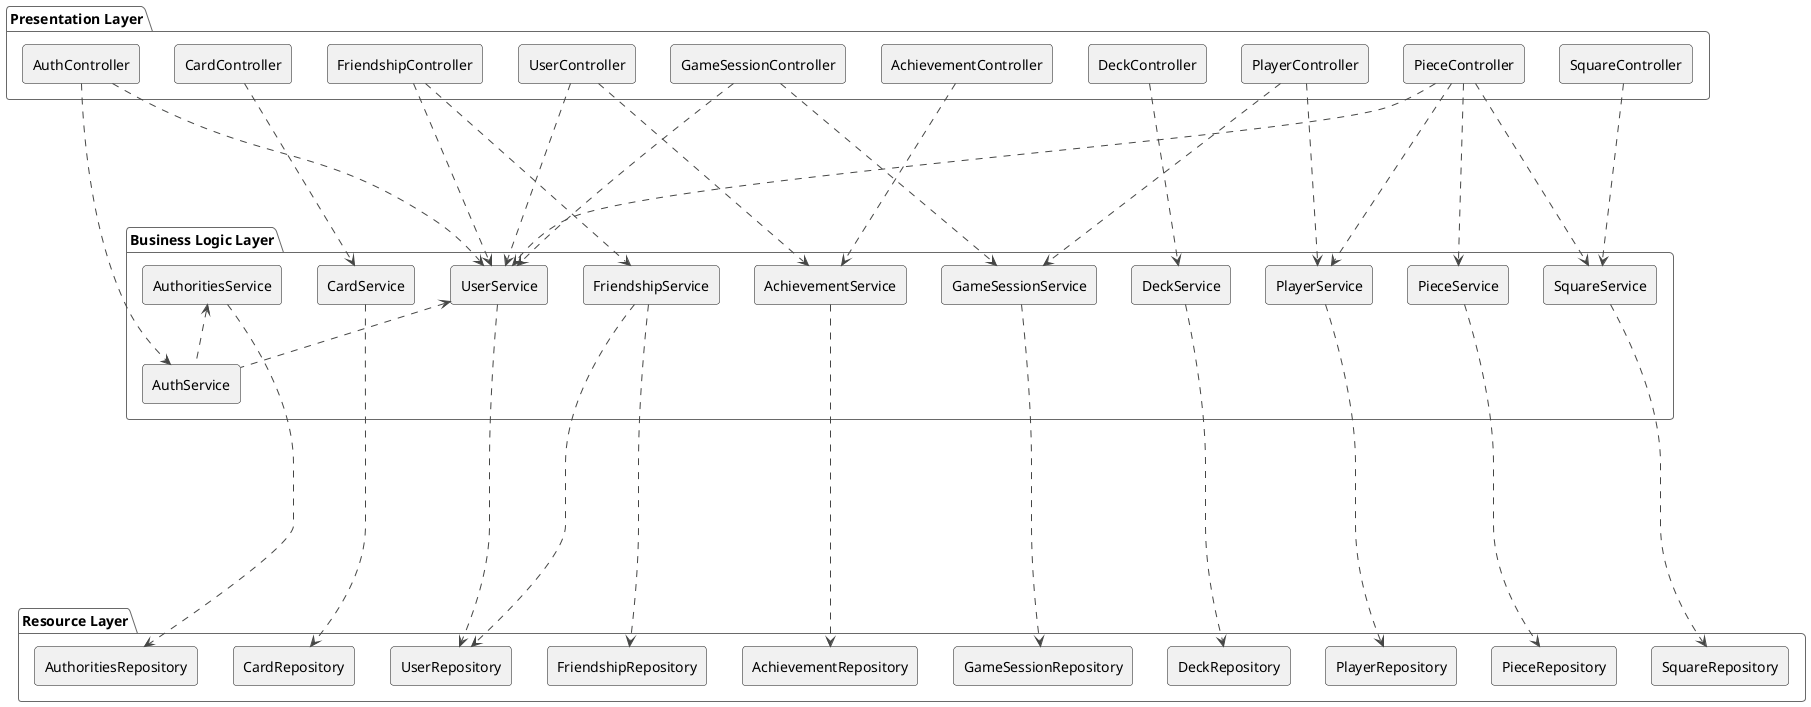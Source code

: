@startuml
!theme vibrant
skinparam componentStyle rectangle


package "Presentation Layer" {
component CardController
component DeckController
component AuthController
component FriendshipController
component GameSessionController
component UserController
component PieceController
component PlayerController
component SquareController
component AchievementController

}

package "Business Logic Layer" {
    component CardService
    component DeckService
    component AuthService
    component FriendshipService
    component AchievementService
    component GameSessionService
    component UserService
    component PieceService
    component PlayerService
    component SquareService
component AuthoritiesService
}

package "Resource Layer" {
    component CardRepository
    component DeckRepository
    component FriendshipRepository
    component GameSessionRepository
    component PieceRepository
    component PlayerRepository
    component SquareRepository
    component AchievementRepository
    component UserRepository
component AuthoritiesRepository
}

' Definir relaciones entre las capas
CardController ..> CardService
AuthController .....> UserService
AuthController ..> AuthService
DeckController ..> DeckService
FriendshipController ..> FriendshipService
FriendshipController ....> UserService
GameSessionController ..> GameSessionService
GameSessionController .> UserService
AchievementController ..> AchievementService
PieceController ..> PieceService
PieceController ..> PlayerService
PieceController ....> UserService
PieceController ..> SquareService
PlayerController ..> PlayerService
PlayerController ..> GameSessionService
SquareController ..> SquareService
UserController ..> UserService
UserController ..> AchievementService
UserService <.. AuthService
AuthoritiesService <.. AuthService

AchievementService ...> AchievementRepository
CardService .....> CardRepository
DeckService ......> DeckRepository
FriendshipService ..> FriendshipRepository
FriendshipService ..> UserRepository
GameSessionService ..> GameSessionRepository
PieceService ..> PieceRepository
PlayerService ..> PlayerRepository
SquareService ..> SquareRepository
UserService ..> UserRepository
AuthoritiesService ..> AuthoritiesRepository
@enduml
